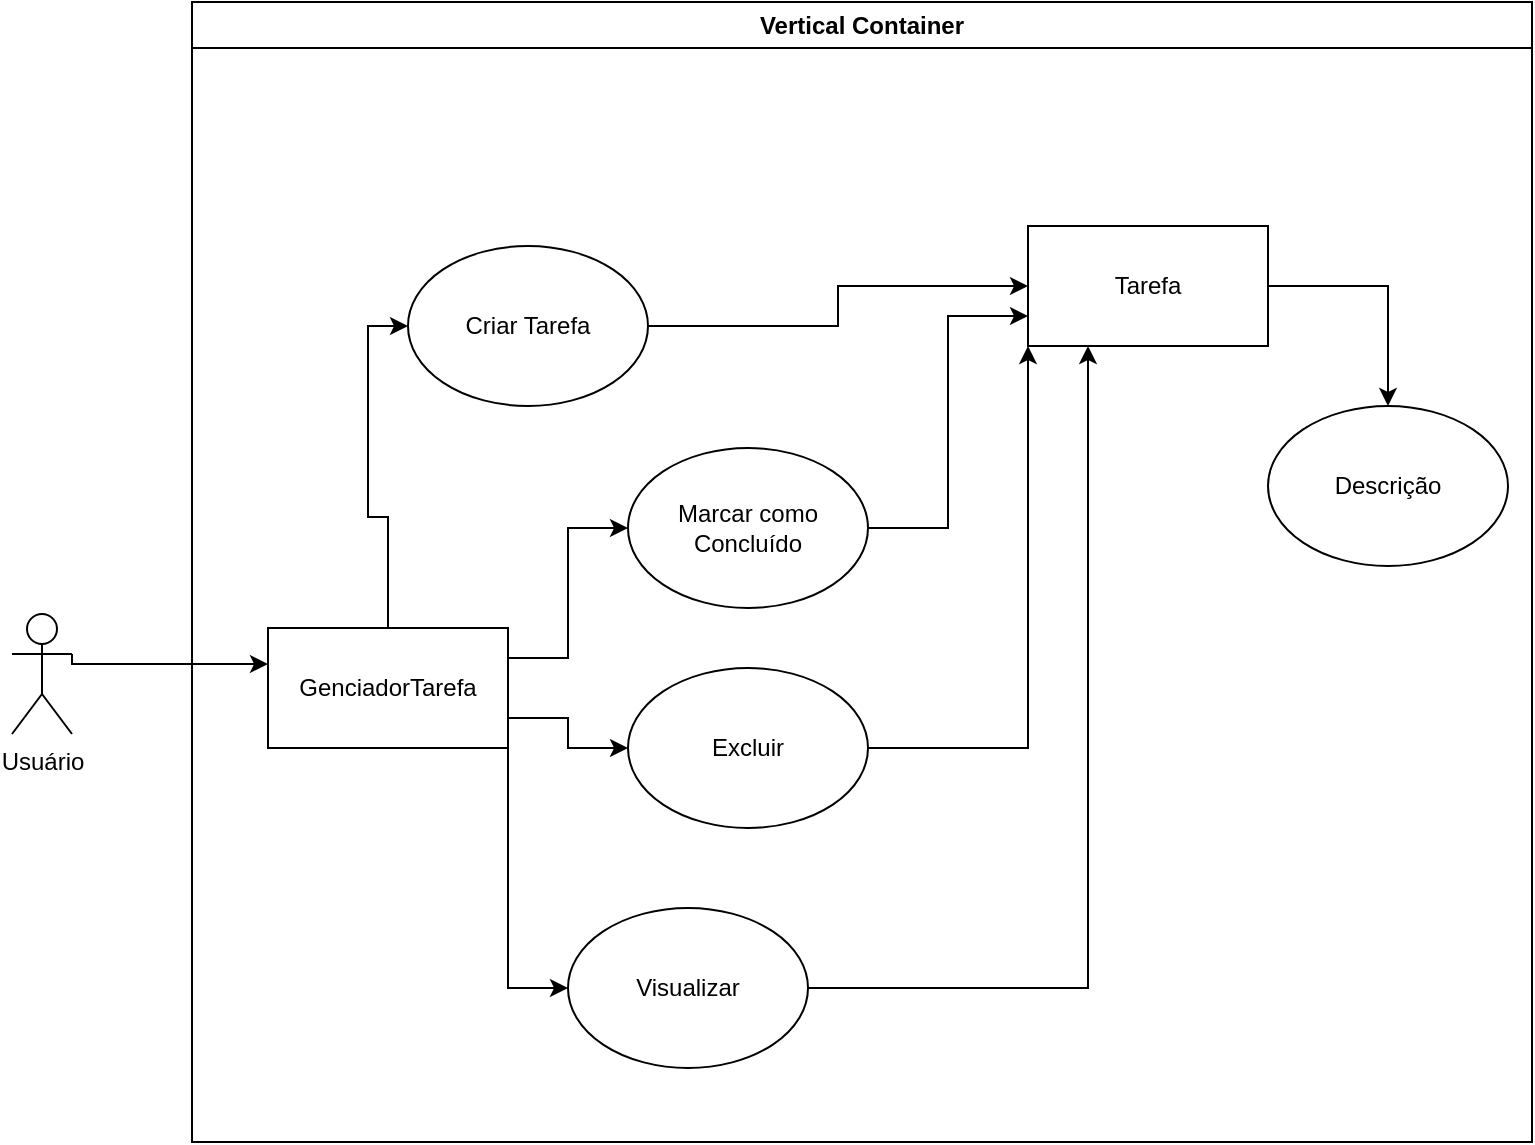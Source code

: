 <mxfile version="21.2.3" type="github">
  <diagram name="Página-1" id="idMO9USAYWU8zrCZhP9L">
    <mxGraphModel dx="1434" dy="764" grid="1" gridSize="10" guides="1" tooltips="1" connect="1" arrows="1" fold="1" page="1" pageScale="1" pageWidth="827" pageHeight="1169" math="0" shadow="0">
      <root>
        <mxCell id="0" />
        <mxCell id="1" parent="0" />
        <mxCell id="DPE_iKJ7pz1zd-An-5Wl-20" style="edgeStyle=orthogonalEdgeStyle;rounded=0;orthogonalLoop=1;jettySize=auto;html=1;exitX=1;exitY=0.333;exitDx=0;exitDy=0;exitPerimeter=0;" edge="1" parent="1" source="DPE_iKJ7pz1zd-An-5Wl-1" target="DPE_iKJ7pz1zd-An-5Wl-5">
          <mxGeometry relative="1" as="geometry">
            <Array as="points">
              <mxPoint x="70" y="361" />
            </Array>
          </mxGeometry>
        </mxCell>
        <mxCell id="DPE_iKJ7pz1zd-An-5Wl-1" value="Usuário" style="shape=umlActor;verticalLabelPosition=bottom;verticalAlign=top;html=1;outlineConnect=0;" vertex="1" parent="1">
          <mxGeometry x="40" y="336" width="30" height="60" as="geometry" />
        </mxCell>
        <mxCell id="DPE_iKJ7pz1zd-An-5Wl-4" value="Vertical Container" style="swimlane;whiteSpace=wrap;html=1;" vertex="1" parent="1">
          <mxGeometry x="130" y="30" width="670" height="570" as="geometry" />
        </mxCell>
        <mxCell id="DPE_iKJ7pz1zd-An-5Wl-8" style="edgeStyle=orthogonalEdgeStyle;rounded=0;orthogonalLoop=1;jettySize=auto;html=1;exitX=0.5;exitY=0;exitDx=0;exitDy=0;entryX=0;entryY=0.5;entryDx=0;entryDy=0;" edge="1" parent="DPE_iKJ7pz1zd-An-5Wl-4" source="DPE_iKJ7pz1zd-An-5Wl-5" target="DPE_iKJ7pz1zd-An-5Wl-7">
          <mxGeometry relative="1" as="geometry" />
        </mxCell>
        <mxCell id="DPE_iKJ7pz1zd-An-5Wl-16" style="edgeStyle=orthogonalEdgeStyle;rounded=0;orthogonalLoop=1;jettySize=auto;html=1;exitX=1;exitY=1;exitDx=0;exitDy=0;entryX=0;entryY=0.5;entryDx=0;entryDy=0;" edge="1" parent="DPE_iKJ7pz1zd-An-5Wl-4" source="DPE_iKJ7pz1zd-An-5Wl-5" target="DPE_iKJ7pz1zd-An-5Wl-15">
          <mxGeometry relative="1" as="geometry" />
        </mxCell>
        <mxCell id="DPE_iKJ7pz1zd-An-5Wl-18" style="edgeStyle=orthogonalEdgeStyle;rounded=0;orthogonalLoop=1;jettySize=auto;html=1;exitX=1;exitY=0.75;exitDx=0;exitDy=0;entryX=0;entryY=0.5;entryDx=0;entryDy=0;" edge="1" parent="DPE_iKJ7pz1zd-An-5Wl-4" source="DPE_iKJ7pz1zd-An-5Wl-5" target="DPE_iKJ7pz1zd-An-5Wl-14">
          <mxGeometry relative="1" as="geometry" />
        </mxCell>
        <mxCell id="DPE_iKJ7pz1zd-An-5Wl-19" style="edgeStyle=orthogonalEdgeStyle;rounded=0;orthogonalLoop=1;jettySize=auto;html=1;exitX=1;exitY=0.25;exitDx=0;exitDy=0;entryX=0;entryY=0.5;entryDx=0;entryDy=0;" edge="1" parent="DPE_iKJ7pz1zd-An-5Wl-4" source="DPE_iKJ7pz1zd-An-5Wl-5" target="DPE_iKJ7pz1zd-An-5Wl-11">
          <mxGeometry relative="1" as="geometry" />
        </mxCell>
        <mxCell id="DPE_iKJ7pz1zd-An-5Wl-5" value="GenciadorTarefa" style="rounded=0;whiteSpace=wrap;html=1;" vertex="1" parent="DPE_iKJ7pz1zd-An-5Wl-4">
          <mxGeometry x="38" y="313" width="120" height="60" as="geometry" />
        </mxCell>
        <mxCell id="DPE_iKJ7pz1zd-An-5Wl-10" style="edgeStyle=orthogonalEdgeStyle;rounded=0;orthogonalLoop=1;jettySize=auto;html=1;exitX=1;exitY=0.5;exitDx=0;exitDy=0;entryX=0;entryY=0.5;entryDx=0;entryDy=0;" edge="1" parent="DPE_iKJ7pz1zd-An-5Wl-4" source="DPE_iKJ7pz1zd-An-5Wl-7" target="DPE_iKJ7pz1zd-An-5Wl-9">
          <mxGeometry relative="1" as="geometry" />
        </mxCell>
        <mxCell id="DPE_iKJ7pz1zd-An-5Wl-7" value="Criar Tarefa" style="ellipse;whiteSpace=wrap;html=1;" vertex="1" parent="DPE_iKJ7pz1zd-An-5Wl-4">
          <mxGeometry x="108" y="122" width="120" height="80" as="geometry" />
        </mxCell>
        <mxCell id="DPE_iKJ7pz1zd-An-5Wl-13" style="edgeStyle=orthogonalEdgeStyle;rounded=0;orthogonalLoop=1;jettySize=auto;html=1;exitX=1;exitY=0.5;exitDx=0;exitDy=0;" edge="1" parent="DPE_iKJ7pz1zd-An-5Wl-4" source="DPE_iKJ7pz1zd-An-5Wl-9" target="DPE_iKJ7pz1zd-An-5Wl-12">
          <mxGeometry relative="1" as="geometry" />
        </mxCell>
        <mxCell id="DPE_iKJ7pz1zd-An-5Wl-9" value="Tarefa" style="rounded=0;whiteSpace=wrap;html=1;" vertex="1" parent="DPE_iKJ7pz1zd-An-5Wl-4">
          <mxGeometry x="418" y="112" width="120" height="60" as="geometry" />
        </mxCell>
        <mxCell id="DPE_iKJ7pz1zd-An-5Wl-12" value="Descrição" style="ellipse;whiteSpace=wrap;html=1;" vertex="1" parent="DPE_iKJ7pz1zd-An-5Wl-4">
          <mxGeometry x="538" y="202" width="120" height="80" as="geometry" />
        </mxCell>
        <mxCell id="DPE_iKJ7pz1zd-An-5Wl-21" style="edgeStyle=orthogonalEdgeStyle;rounded=0;orthogonalLoop=1;jettySize=auto;html=1;exitX=1;exitY=0.5;exitDx=0;exitDy=0;entryX=0;entryY=0.75;entryDx=0;entryDy=0;" edge="1" parent="DPE_iKJ7pz1zd-An-5Wl-4" source="DPE_iKJ7pz1zd-An-5Wl-11" target="DPE_iKJ7pz1zd-An-5Wl-9">
          <mxGeometry relative="1" as="geometry" />
        </mxCell>
        <mxCell id="DPE_iKJ7pz1zd-An-5Wl-11" value="Marcar como Concluído" style="ellipse;whiteSpace=wrap;html=1;" vertex="1" parent="DPE_iKJ7pz1zd-An-5Wl-4">
          <mxGeometry x="218" y="223" width="120" height="80" as="geometry" />
        </mxCell>
        <mxCell id="DPE_iKJ7pz1zd-An-5Wl-23" style="edgeStyle=orthogonalEdgeStyle;rounded=0;orthogonalLoop=1;jettySize=auto;html=1;exitX=1;exitY=0.5;exitDx=0;exitDy=0;entryX=0.25;entryY=1;entryDx=0;entryDy=0;" edge="1" parent="DPE_iKJ7pz1zd-An-5Wl-4" source="DPE_iKJ7pz1zd-An-5Wl-15" target="DPE_iKJ7pz1zd-An-5Wl-9">
          <mxGeometry relative="1" as="geometry" />
        </mxCell>
        <mxCell id="DPE_iKJ7pz1zd-An-5Wl-15" value="Visualizar" style="ellipse;whiteSpace=wrap;html=1;" vertex="1" parent="DPE_iKJ7pz1zd-An-5Wl-4">
          <mxGeometry x="188" y="453" width="120" height="80" as="geometry" />
        </mxCell>
        <mxCell id="DPE_iKJ7pz1zd-An-5Wl-22" style="edgeStyle=orthogonalEdgeStyle;rounded=0;orthogonalLoop=1;jettySize=auto;html=1;exitX=1;exitY=0.5;exitDx=0;exitDy=0;entryX=0;entryY=1;entryDx=0;entryDy=0;" edge="1" parent="DPE_iKJ7pz1zd-An-5Wl-4" source="DPE_iKJ7pz1zd-An-5Wl-14" target="DPE_iKJ7pz1zd-An-5Wl-9">
          <mxGeometry relative="1" as="geometry" />
        </mxCell>
        <mxCell id="DPE_iKJ7pz1zd-An-5Wl-14" value="Excluir" style="ellipse;whiteSpace=wrap;html=1;" vertex="1" parent="DPE_iKJ7pz1zd-An-5Wl-4">
          <mxGeometry x="218" y="333" width="120" height="80" as="geometry" />
        </mxCell>
      </root>
    </mxGraphModel>
  </diagram>
</mxfile>

